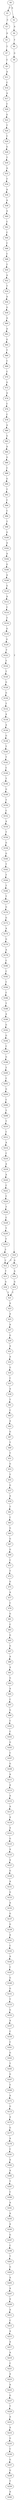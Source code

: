 strict digraph  {
	S0 -> S1 [ label = T ];
	S0 -> S2 [ label = A ];
	S1 -> S3 [ label = C ];
	S2 -> S4 [ label = A ];
	S3 -> S5 [ label = A ];
	S4 -> S6 [ label = T ];
	S5 -> S7 [ label = T ];
	S6 -> S8 [ label = G ];
	S7 -> S9 [ label = C ];
	S8 -> S10 [ label = T ];
	S9 -> S11 [ label = A ];
	S10 -> S12 [ label = C ];
	S10 -> S13 [ label = G ];
	S11 -> S14 [ label = C ];
	S12 -> S15 [ label = T ];
	S13 -> S16 [ label = A ];
	S14 -> S17 [ label = A ];
	S15 -> S18 [ label = G ];
	S16 -> S19 [ label = G ];
	S17 -> S20 [ label = C ];
	S18 -> S21 [ label = T ];
	S19 -> S21 [ label = T ];
	S20 -> S22 [ label = G ];
	S21 -> S23 [ label = A ];
	S22 -> S24 [ label = T ];
	S23 -> S25 [ label = A ];
	S24 -> S26 [ label = C ];
	S25 -> S27 [ label = A ];
	S26 -> S28 [ label = G ];
	S27 -> S29 [ label = G ];
	S28 -> S30 [ label = T ];
	S29 -> S31 [ label = A ];
	S30 -> S32 [ label = A ];
	S31 -> S33 [ label = A ];
	S32 -> S34 [ label = T ];
	S33 -> S35 [ label = G ];
	S34 -> S36 [ label = A ];
	S35 -> S37 [ label = C ];
	S36 -> S38 [ label = A ];
	S37 -> S39 [ label = A ];
	S38 -> S40 [ label = A ];
	S39 -> S41 [ label = T ];
	S40 -> S42 [ label = C ];
	S41 -> S43 [ label = C ];
	S42 -> S44 [ label = C ];
	S43 -> S45 [ label = A ];
	S44 -> S46 [ label = C ];
	S45 -> S47 [ label = G ];
	S46 -> S48 [ label = C ];
	S47 -> S49 [ label = T ];
	S48 -> S50 [ label = T ];
	S49 -> S51 [ label = T ];
	S50 -> S52 [ label = A ];
	S51 -> S53 [ label = G ];
	S52 -> S54 [ label = T ];
	S53 -> S55 [ label = T ];
	S54 -> S56 [ label = A ];
	S55 -> S57 [ label = G ];
	S56 -> S58 [ label = G ];
	S57 -> S59 [ label = A ];
	S58 -> S60 [ label = A ];
	S59 -> S61 [ label = T ];
	S60 -> S62 [ label = A ];
	S61 -> S63 [ label = C ];
	S62 -> S64 [ label = G ];
	S63 -> S65 [ label = G ];
	S64 -> S66 [ label = T ];
	S65 -> S67 [ label = G ];
	S66 -> S68 [ label = C ];
	S67 -> S69 [ label = G ];
	S68 -> S70 [ label = C ];
	S69 -> S71 [ label = C ];
	S70 -> S72 [ label = G ];
	S71 -> S73 [ label = T ];
	S72 -> S74 [ label = A ];
	S73 -> S75 [ label = G ];
	S74 -> S76 [ label = C ];
	S75 -> S77 [ label = A ];
	S76 -> S78 [ label = C ];
	S77 -> S79 [ label = C ];
	S78 -> S80 [ label = A ];
	S79 -> S81 [ label = G ];
	S80 -> S82 [ label = G ];
	S81 -> S83 [ label = C ];
	S82 -> S84 [ label = A ];
	S83 -> S85 [ label = G ];
	S84 -> S86 [ label = G ];
	S85 -> S87 [ label = G ];
	S86 -> S88 [ label = C ];
	S87 -> S89 [ label = A ];
	S88 -> S90 [ label = G ];
	S89 -> S91 [ label = A ];
	S90 -> S92 [ label = T ];
	S91 -> S93 [ label = G ];
	S92 -> S94 [ label = C ];
	S93 -> S95 [ label = A ];
	S94 -> S96 [ label = C ];
	S95 -> S97 [ label = C ];
	S96 -> S98 [ label = T ];
	S97 -> S99 [ label = G ];
	S98 -> S100 [ label = G ];
	S99 -> S101 [ label = C ];
	S100 -> S102 [ label = A ];
	S101 -> S103 [ label = C ];
	S102 -> S104 [ label = A ];
	S103 -> S105 [ label = G ];
	S104 -> S106 [ label = G ];
	S105 -> S107 [ label = C ];
	S106 -> S108 [ label = A ];
	S107 -> S109 [ label = G ];
	S108 -> S110 [ label = G ];
	S109 -> S111 [ label = A ];
	S110 -> S112 [ label = A ];
	S111 -> S113 [ label = A ];
	S112 -> S114 [ label = C ];
	S113 -> S115 [ label = A ];
	S114 -> S116 [ label = T ];
	S115 -> S117 [ label = A ];
	S116 -> S118 [ label = G ];
	S117 -> S119 [ label = A ];
	S118 -> S120 [ label = G ];
	S119 -> S121 [ label = A ];
	S120 -> S122 [ label = T ];
	S121 -> S123 [ label = G ];
	S122 -> S124 [ label = T ];
	S123 -> S125 [ label = A ];
	S124 -> S126 [ label = T ];
	S125 -> S127 [ label = A ];
	S126 -> S128 [ label = G ];
	S127 -> S129 [ label = G ];
	S128 -> S130 [ label = G ];
	S129 -> S131 [ label = A ];
	S130 -> S132 [ label = T ];
	S131 -> S133 [ label = G ];
	S132 -> S134 [ label = A ];
	S133 -> S135 [ label = A ];
	S134 -> S136 [ label = A ];
	S135 -> S137 [ label = G ];
	S136 -> S138 [ label = G ];
	S137 -> S139 [ label = G ];
	S138 -> S140 [ label = T ];
	S139 -> S141 [ label = A ];
	S140 -> S142 [ label = T ];
	S141 -> S143 [ label = C ];
	S142 -> S144 [ label = C ];
	S143 -> S145 [ label = A ];
	S144 -> S146 [ label = T ];
	S145 -> S147 [ label = C ];
	S146 -> S148 [ label = G ];
	S147 -> S149 [ label = G ];
	S148 -> S150 [ label = T ];
	S149 -> S151 [ label = G ];
	S150 -> S152 [ label = C ];
	S151 -> S153 [ label = T ];
	S152 -> S154 [ label = A ];
	S153 -> S155 [ label = G ];
	S154 -> S156 [ label = T ];
	S155 -> S157 [ label = A ];
	S156 -> S158 [ label = G ];
	S157 -> S159 [ label = C ];
	S158 -> S160 [ label = G ];
	S159 -> S161 [ label = C ];
	S160 -> S162 [ label = T ];
	S161 -> S163 [ label = G ];
	S162 -> S164 [ label = T ];
	S163 -> S165 [ label = T ];
	S164 -> S166 [ label = T ];
	S165 -> S167 [ label = G ];
	S166 -> S168 [ label = T ];
	S167 -> S169 [ label = T ];
	S168 -> S170 [ label = G ];
	S169 -> S171 [ label = A ];
	S170 -> S172 [ label = G ];
	S171 -> S173 [ label = G ];
	S172 -> S174 [ label = A ];
	S173 -> S175 [ label = A ];
	S174 -> S176 [ label = G ];
	S175 -> S177 [ label = G ];
	S176 -> S178 [ label = A ];
	S177 -> S179 [ label = A ];
	S178 -> S180 [ label = C ];
	S179 -> S181 [ label = C ];
	S180 -> S182 [ label = C ];
	S181 -> S183 [ label = A ];
	S182 -> S184 [ label = C ];
	S183 -> S185 [ label = A ];
	S184 -> S186 [ label = C ];
	S185 -> S187 [ label = T ];
	S186 -> S188 [ label = T ];
	S187 -> S189 [ label = C ];
	S188 -> S190 [ label = A ];
	S189 -> S191 [ label = A ];
	S190 -> S192 [ label = G ];
	S191 -> S193 [ label = A ];
	S192 -> S194 [ label = G ];
	S193 -> S195 [ label = A ];
	S194 -> S196 [ label = C ];
	S195 -> S197 [ label = G ];
	S196 -> S198 [ label = G ];
	S197 -> S199 [ label = C ];
	S198 -> S200 [ label = T ];
	S199 -> S201 [ label = T ];
	S200 -> S202 [ label = C ];
	S201 -> S203 [ label = G ];
	S202 -> S204 [ label = G ];
	S203 -> S205 [ label = A ];
	S204 -> S206 [ label = C ];
	S205 -> S207 [ label = A ];
	S206 -> S208 [ label = T ];
	S207 -> S209 [ label = A ];
	S208 -> S210 [ label = T ];
	S209 -> S211 [ label = A ];
	S210 -> S212 [ label = C ];
	S211 -> S213 [ label = C ];
	S212 -> S214 [ label = A ];
	S213 -> S215 [ label = A ];
	S214 -> S216 [ label = C ];
	S215 -> S217 [ label = A ];
	S216 -> S218 [ label = A ];
	S217 -> S219 [ label = A ];
	S218 -> S220 [ label = A ];
	S219 -> S221 [ label = C ];
	S220 -> S222 [ label = C ];
	S221 -> S223 [ label = A ];
	S222 -> S224 [ label = C ];
	S223 -> S225 [ label = A ];
	S224 -> S226 [ label = T ];
	S225 -> S227 [ label = G ];
	S226 -> S228 [ label = C ];
	S227 -> S229 [ label = T ];
	S228 -> S230 [ label = T ];
	S229 -> S231 [ label = A ];
	S230 -> S232 [ label = T ];
	S231 -> S233 [ label = A ];
	S232 -> S234 [ label = T ];
	S233 -> S235 [ label = G ];
	S234 -> S12 [ label = C ];
	S235 -> S236 [ label = C ];
	S236 -> S237 [ label = G ];
	S237 -> S238 [ label = G ];
	S238 -> S239 [ label = T ];
	S239 -> S240 [ label = A ];
}

